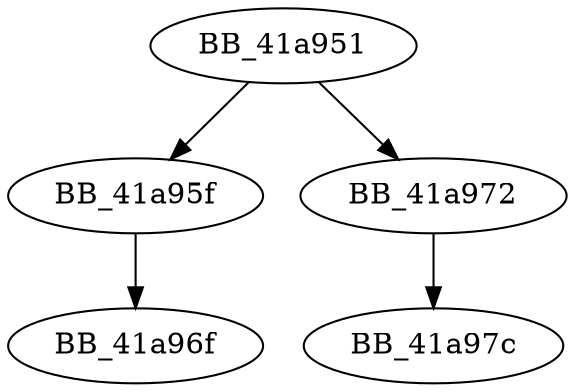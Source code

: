 DiGraph __unlock_file2{
BB_41a951->BB_41a95f
BB_41a951->BB_41a972
BB_41a95f->BB_41a96f
BB_41a972->BB_41a97c
}
